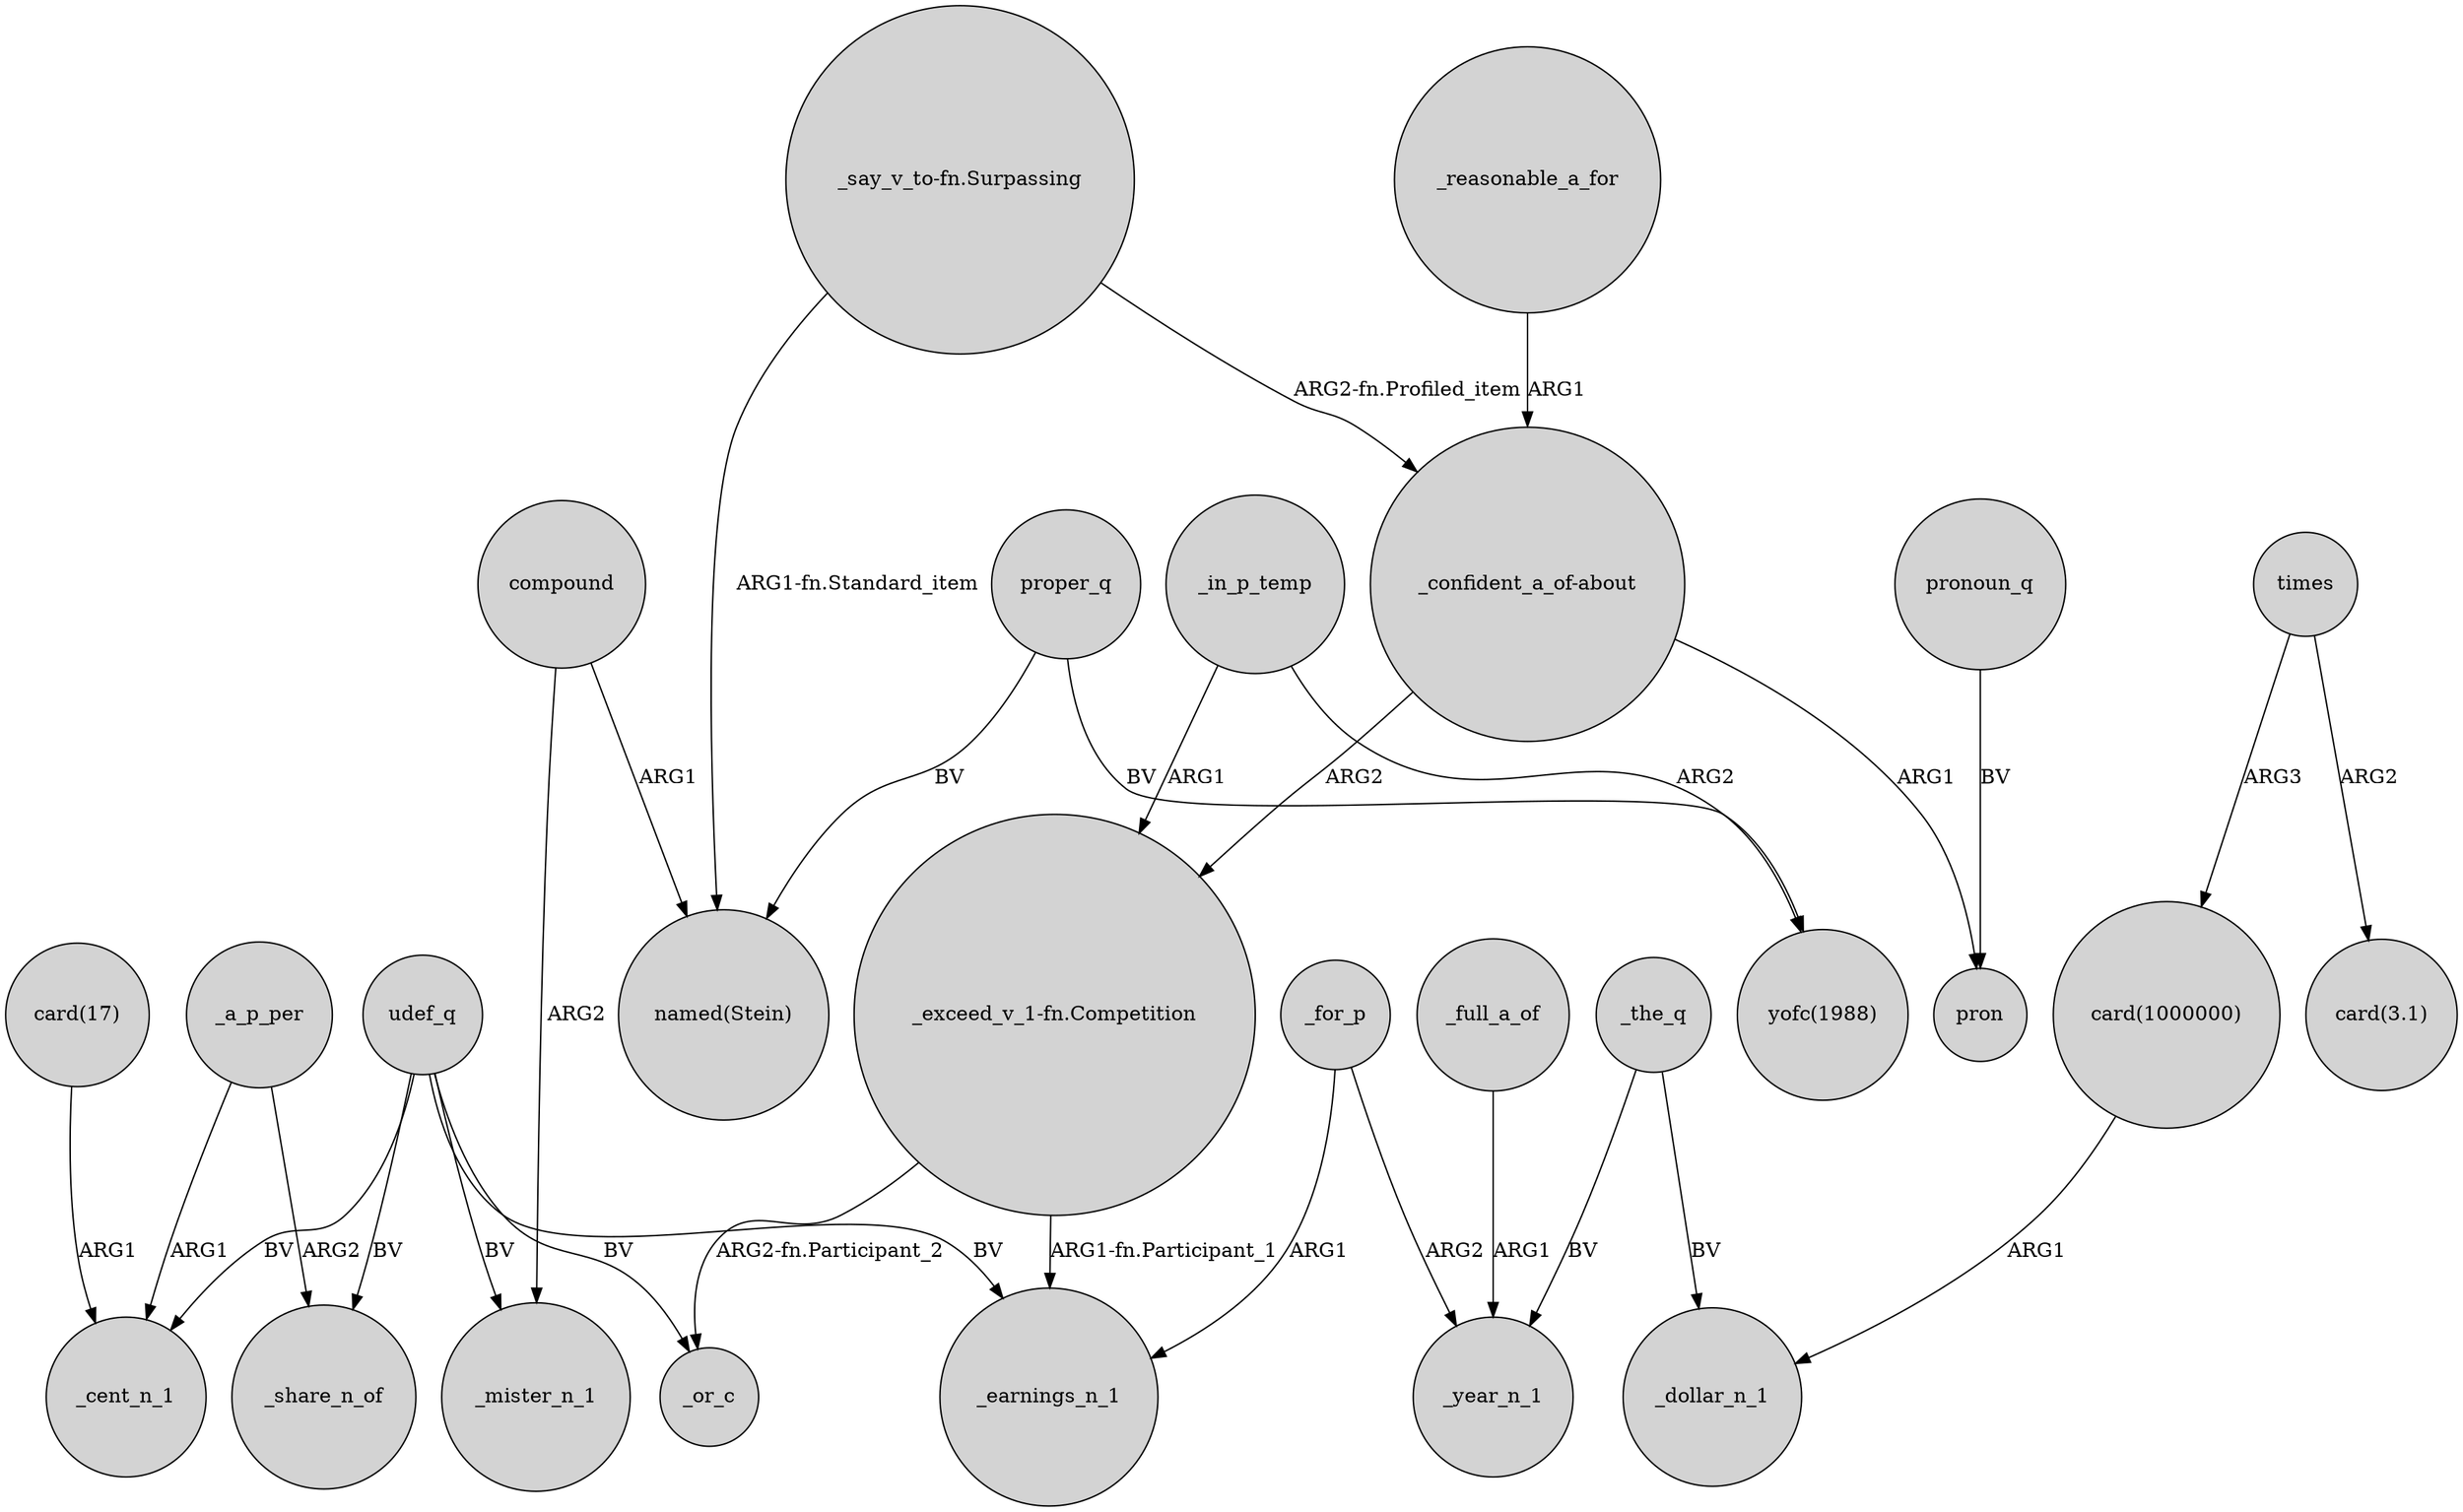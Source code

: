 digraph {
	node [shape=circle style=filled]
	"card(17)" -> _cent_n_1 [label=ARG1]
	"_confident_a_of-about" -> "_exceed_v_1-fn.Competition" [label=ARG2]
	compound -> _mister_n_1 [label=ARG2]
	"_exceed_v_1-fn.Competition" -> _earnings_n_1 [label="ARG1-fn.Participant_1"]
	_a_p_per -> _cent_n_1 [label=ARG1]
	_full_a_of -> _year_n_1 [label=ARG1]
	times -> "card(1000000)" [label=ARG3]
	"_say_v_to-fn.Surpassing" -> "_confident_a_of-about" [label="ARG2-fn.Profiled_item"]
	_the_q -> _dollar_n_1 [label=BV]
	_in_p_temp -> "_exceed_v_1-fn.Competition" [label=ARG1]
	udef_q -> _mister_n_1 [label=BV]
	udef_q -> _cent_n_1 [label=BV]
	_reasonable_a_for -> "_confident_a_of-about" [label=ARG1]
	udef_q -> _or_c [label=BV]
	"_say_v_to-fn.Surpassing" -> "named(Stein)" [label="ARG1-fn.Standard_item"]
	"_confident_a_of-about" -> pron [label=ARG1]
	pronoun_q -> pron [label=BV]
	_a_p_per -> _share_n_of [label=ARG2]
	udef_q -> _earnings_n_1 [label=BV]
	_the_q -> _year_n_1 [label=BV]
	udef_q -> _share_n_of [label=BV]
	proper_q -> "named(Stein)" [label=BV]
	"card(1000000)" -> _dollar_n_1 [label=ARG1]
	compound -> "named(Stein)" [label=ARG1]
	"_exceed_v_1-fn.Competition" -> _or_c [label="ARG2-fn.Participant_2"]
	times -> "card(3.1)" [label=ARG2]
	proper_q -> "yofc(1988)" [label=BV]
	_for_p -> _earnings_n_1 [label=ARG1]
	_for_p -> _year_n_1 [label=ARG2]
	_in_p_temp -> "yofc(1988)" [label=ARG2]
}
